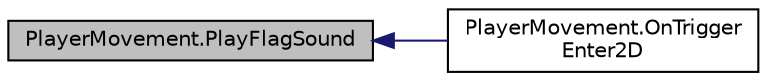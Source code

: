 digraph "PlayerMovement.PlayFlagSound"
{
  edge [fontname="Helvetica",fontsize="10",labelfontname="Helvetica",labelfontsize="10"];
  node [fontname="Helvetica",fontsize="10",shape=record];
  rankdir="LR";
  Node31 [label="PlayerMovement.PlayFlagSound",height=0.2,width=0.4,color="black", fillcolor="grey75", style="filled", fontcolor="black"];
  Node31 -> Node32 [dir="back",color="midnightblue",fontsize="10",style="solid",fontname="Helvetica"];
  Node32 [label="PlayerMovement.OnTrigger\lEnter2D",height=0.2,width=0.4,color="black", fillcolor="white", style="filled",URL="$class_player_movement.html#a0f1ed1e33528156b8222ef90b75cf6c9",tooltip="OnTriggerEnter2D: Only runs when the player reaches the end post. GameObject that collided with this..."];
}
